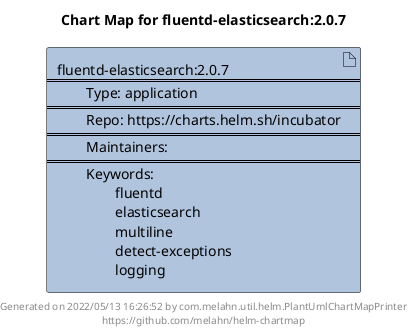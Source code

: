 @startuml
skinparam linetype ortho
skinparam backgroundColor white
skinparam usecaseBorderColor black
skinparam usecaseArrowColor LightSlateGray
skinparam artifactBorderColor black
skinparam artifactArrowColor LightSlateGray

title Chart Map for fluentd-elasticsearch:2.0.7

'There is one referenced Helm Chart
artifact "fluentd-elasticsearch:2.0.7\n====\n\tType: application\n====\n\tRepo: https://charts.helm.sh/incubator\n====\n\tMaintainers: \n====\n\tKeywords: \n\t\tfluentd\n\t\telasticsearch\n\t\tmultiline\n\t\tdetect-exceptions\n\t\tlogging" as fluentd_elasticsearch_2_0_7 #LightSteelBlue

'There are 0 referenced Docker Images

'Chart Dependencies

center footer Generated on 2022/05/13 16:26:52 by com.melahn.util.helm.PlantUmlChartMapPrinter\nhttps://github.com/melahn/helm-chartmap
@enduml
